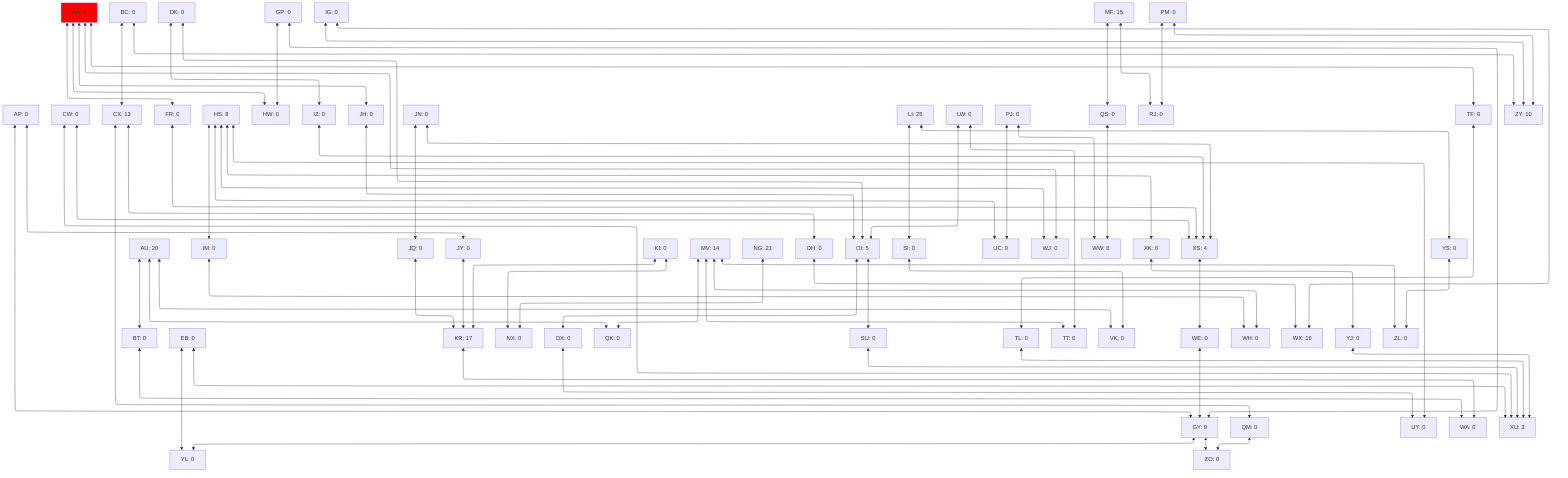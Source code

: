 %%{init: {"flowchart": {"defaultRenderer": "elk"}} }%%
flowchart TD
	classDef path fill:#f00;
	AA[AA: 0]:::path
	AP[AP: 0]
	AU[AU: 20]
	BC[BC: 0]
	BT[BT: 0]
	CW[CW: 0]
	CX[CX: 13]
	DK[DK: 0]
	EB[EB: 0]
	FR[FR: 0]
	GP[GP: 0]
	GY[GY: 9]
	HS[HS: 8]
	HW[HW: 0]
	IG[IG: 0]
	IM[IM: 0]
	IZ[IZ: 0]
	JH[JH: 0]
	JN[JN: 0]
	JQ[JQ: 0]
	JY[JY: 0]
	KI[KI: 0]
	KR[KR: 17]
	LI[LI: 25]
	LW[LW: 0]
	MF[MF: 15]
	MV[MV: 14]
	NG[NG: 21]
	NX[NX: 0]
	OH[OH: 0]
	OI[OI: 5]
	OX[OX: 0]
	PJ[PJ: 0]
	PM[PM: 0]
	QK[QK: 0]
	QM[QM: 0]
	QS[QS: 0]
	RJ[RJ: 0]
	SI[SI: 0]
	SU[SU: 0]
	TF[TF: 0]
	TL[TL: 0]
	TT[TT: 0]
	UC[UC: 0]
	UY[UY: 0]
	VK[VK: 0]
	WA[WA: 0]
	WE[WE: 0]
	WH[WH: 0]
	WJ[WJ: 0]
	WW[WW: 6]
	WX[WX: 16]
	XK[XK: 0]
	XS[XS: 4]
	XU[XU: 3]
	YJ[YJ: 0]
	YL[YL: 0]
	YS[YS: 0]
	ZL[ZL: 0]
	ZO[ZO: 0]
	ZY[ZY: 10]

	AA <--> HW
	AA <--> JH
	AA <--> TF
	AA <--> WJ
	AA <--> FR
	AP <--> GY
	AP <--> JY
	AU <--> BT
	AU <--> QK
	AU <--> VK
	BC <--> CX
	BC <--> ZY
	BT <--> WA
	CW <--> XS
	CW <--> XU
	CX <--> OH
	CX <--> QM
	DK <--> IZ
	DK <--> OI
	EB <--> XU
	EB <--> YL
	FR <--> XS
	GP <--> GY
	GP <--> HW
	GY <--> YL
	GY <--> ZO
	HS <--> IM
	HS <--> UC
	HS <--> UY
	HS <--> WJ
	HS <--> XK
	IG <--> WX
	IG <--> ZY
	IM <--> WH
	IZ <--> XS
	JH <--> OI
	JN <--> JQ
	JN <--> XS
	JQ <--> KR
	JY <--> KR
	KI <--> KR
	KI <--> NX
	KR <--> WA
	LI <--> SI
	LI <--> YS
	LW <--> OI
	LW <--> TT
	MF <--> QS
	MF <--> RJ
	MV <--> QK
	MV <--> TT
	MV <--> WH
	MV <--> ZL
	NG <--> NX
	OH <--> WX
	OI <--> OX
	OI <--> SU
	OX <--> UY
	PJ <--> UC
	PJ <--> WW
	PM <--> RJ
	PM <--> ZY
	QM <--> ZO
	QS <--> WW
	SI <--> VK
	SU <--> XU
	TF <--> TL
	TL <--> XU
	WE <--> GY
	XK <--> YJ
	XS <--> WE
	YJ <--> XU
	YS <--> ZL